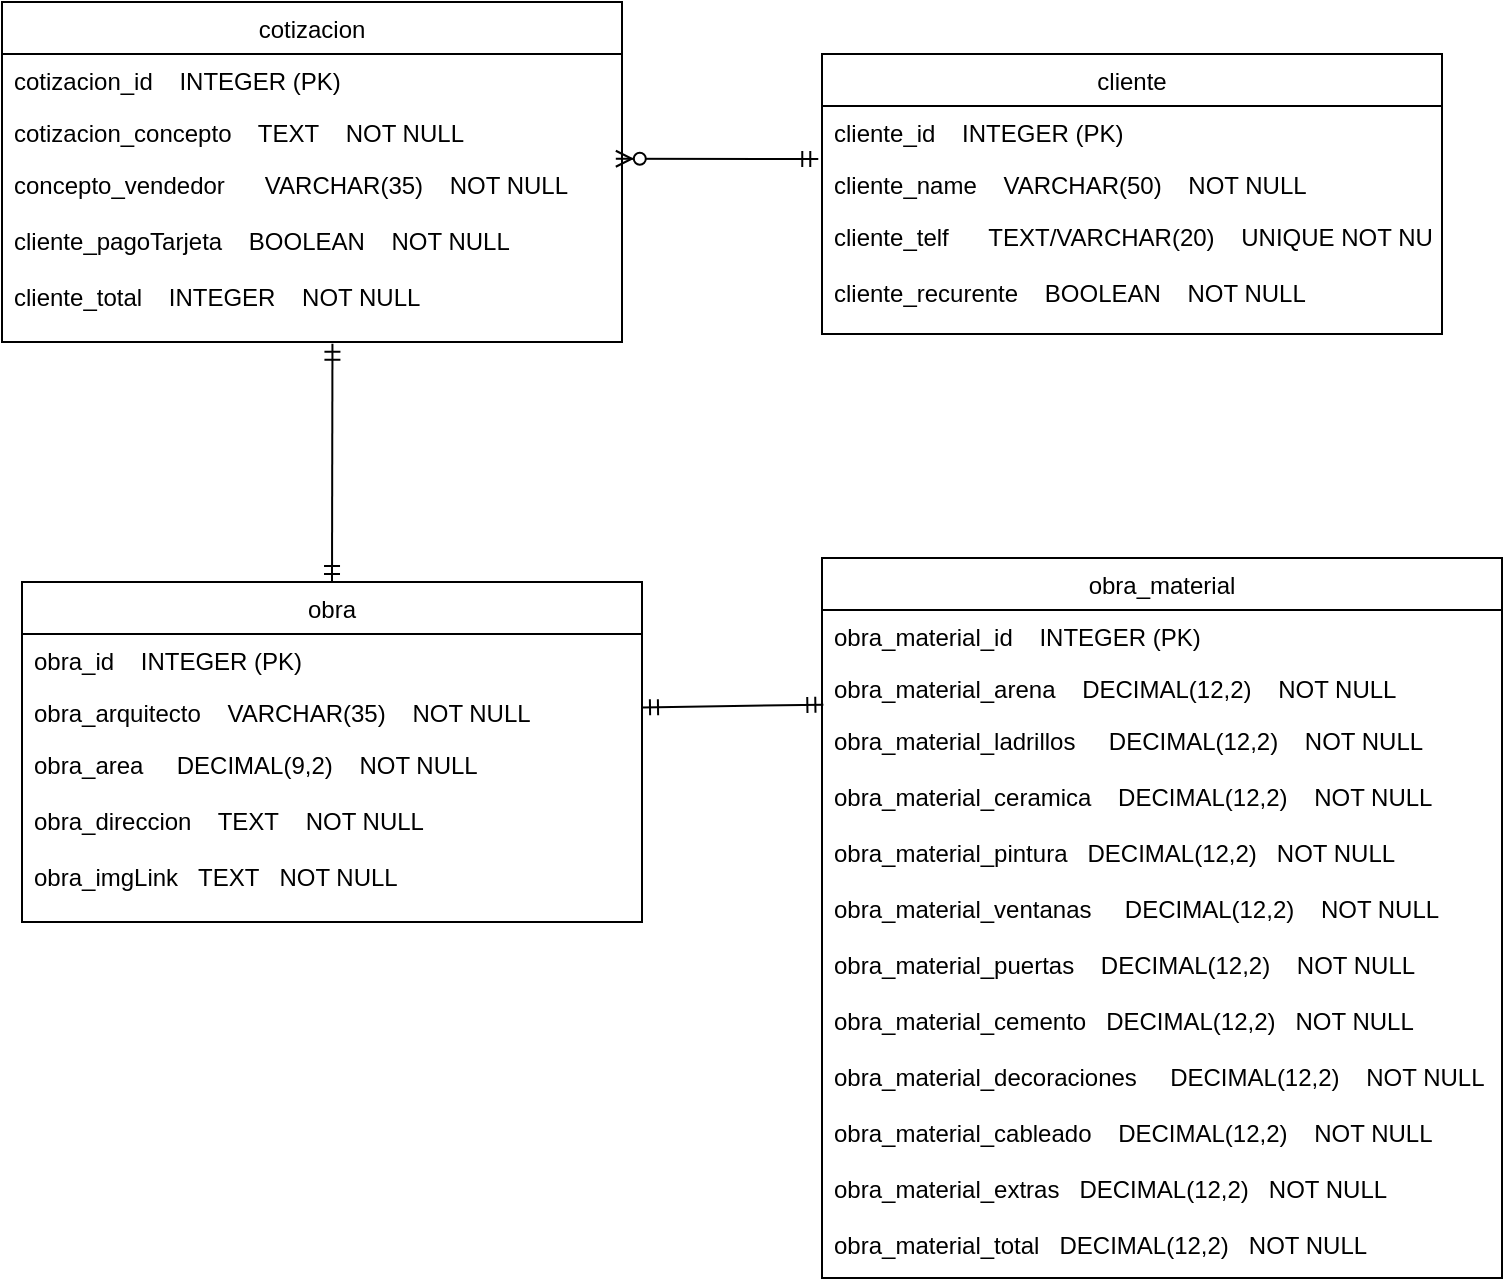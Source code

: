 <mxfile>
    <diagram id="duXvSguw2q8PD_XZzSnz" name="Página-1">
        <mxGraphModel dx="788" dy="494" grid="1" gridSize="10" guides="1" tooltips="1" connect="1" arrows="1" fold="1" page="1" pageScale="1" pageWidth="827" pageHeight="1169" math="0" shadow="0">
            <root>
                <mxCell id="0"/>
                <mxCell id="1" parent="0"/>
                <mxCell id="2" value="cliente" style="swimlane;fontStyle=0;childLayout=stackLayout;horizontal=1;startSize=26;fillColor=none;horizontalStack=0;resizeParent=1;resizeParentMax=0;resizeLast=0;collapsible=1;marginBottom=0;" parent="1" vertex="1">
                    <mxGeometry x="480" y="316" width="310" height="140" as="geometry"/>
                </mxCell>
                <mxCell id="3" value="cliente_id    INTEGER (PK)" style="text;strokeColor=none;fillColor=none;align=left;verticalAlign=top;spacingLeft=4;spacingRight=4;overflow=hidden;rotatable=0;points=[[0,0.5],[1,0.5]];portConstraint=eastwest;" parent="2" vertex="1">
                    <mxGeometry y="26" width="310" height="26" as="geometry"/>
                </mxCell>
                <mxCell id="4" value="cliente_name    VARCHAR(50)    NOT NULL" style="text;strokeColor=none;fillColor=none;align=left;verticalAlign=top;spacingLeft=4;spacingRight=4;overflow=hidden;rotatable=0;points=[[0,0.5],[1,0.5]];portConstraint=eastwest;" parent="2" vertex="1">
                    <mxGeometry y="52" width="310" height="26" as="geometry"/>
                </mxCell>
                <mxCell id="5" value="cliente_telf      TEXT/VARCHAR(20)    UNIQUE NOT NULL&#10;&#10;cliente_recurente    BOOLEAN    NOT NULL&#10;&#10;&#10;" style="text;strokeColor=none;fillColor=none;align=left;verticalAlign=top;spacingLeft=4;spacingRight=4;overflow=hidden;rotatable=0;points=[[0,0.5],[1,0.5]];portConstraint=eastwest;" parent="2" vertex="1">
                    <mxGeometry y="78" width="310" height="62" as="geometry"/>
                </mxCell>
                <mxCell id="19" value="cotizacion" style="swimlane;fontStyle=0;childLayout=stackLayout;horizontal=1;startSize=26;fillColor=none;horizontalStack=0;resizeParent=1;resizeParentMax=0;resizeLast=0;collapsible=1;marginBottom=0;" parent="1" vertex="1">
                    <mxGeometry x="70" y="290" width="310" height="170" as="geometry"/>
                </mxCell>
                <mxCell id="20" value="cotizacion_id    INTEGER (PK)" style="text;strokeColor=none;fillColor=none;align=left;verticalAlign=top;spacingLeft=4;spacingRight=4;overflow=hidden;rotatable=0;points=[[0,0.5],[1,0.5]];portConstraint=eastwest;" parent="19" vertex="1">
                    <mxGeometry y="26" width="310" height="26" as="geometry"/>
                </mxCell>
                <mxCell id="21" value="cotizacion_concepto    TEXT    NOT NULL" style="text;strokeColor=none;fillColor=none;align=left;verticalAlign=top;spacingLeft=4;spacingRight=4;overflow=hidden;rotatable=0;points=[[0,0.5],[1,0.5]];portConstraint=eastwest;" parent="19" vertex="1">
                    <mxGeometry y="52" width="310" height="26" as="geometry"/>
                </mxCell>
                <mxCell id="22" value="concepto_vendedor      VARCHAR(35)    NOT NULL&#10;&#10;cliente_pagoTarjeta    BOOLEAN    NOT NULL&#10;&#10;cliente_total    INTEGER    NOT NULL&#10;&#10;&#10;" style="text;strokeColor=none;fillColor=none;align=left;verticalAlign=top;spacingLeft=4;spacingRight=4;overflow=hidden;rotatable=0;points=[[0,0.5],[1,0.5]];portConstraint=eastwest;" parent="19" vertex="1">
                    <mxGeometry y="78" width="310" height="92" as="geometry"/>
                </mxCell>
                <mxCell id="24" value="obra" style="swimlane;fontStyle=0;childLayout=stackLayout;horizontal=1;startSize=26;fillColor=none;horizontalStack=0;resizeParent=1;resizeParentMax=0;resizeLast=0;collapsible=1;marginBottom=0;" parent="1" vertex="1">
                    <mxGeometry x="80" y="580" width="310" height="170" as="geometry"/>
                </mxCell>
                <mxCell id="25" value="obra_id    INTEGER (PK)    " style="text;strokeColor=none;fillColor=none;align=left;verticalAlign=top;spacingLeft=4;spacingRight=4;overflow=hidden;rotatable=0;points=[[0,0.5],[1,0.5]];portConstraint=eastwest;" parent="24" vertex="1">
                    <mxGeometry y="26" width="310" height="26" as="geometry"/>
                </mxCell>
                <mxCell id="26" value="obra_arquitecto    VARCHAR(35)    NOT NULL" style="text;strokeColor=none;fillColor=none;align=left;verticalAlign=top;spacingLeft=4;spacingRight=4;overflow=hidden;rotatable=0;points=[[0,0.5],[1,0.5]];portConstraint=eastwest;" parent="24" vertex="1">
                    <mxGeometry y="52" width="310" height="26" as="geometry"/>
                </mxCell>
                <mxCell id="27" value="obra_area     DECIMAL(9,2)    NOT NULL&#10;&#10;obra_direccion    TEXT    NOT NULL&#10;&#10;obra_imgLink   TEXT   NOT NULL&#10;&#10;&#10;" style="text;strokeColor=none;fillColor=none;align=left;verticalAlign=top;spacingLeft=4;spacingRight=4;overflow=hidden;rotatable=0;points=[[0,0.5],[1,0.5]];portConstraint=eastwest;" parent="24" vertex="1">
                    <mxGeometry y="78" width="310" height="92" as="geometry"/>
                </mxCell>
                <mxCell id="28" value="obra_material" style="swimlane;fontStyle=0;childLayout=stackLayout;horizontal=1;startSize=26;fillColor=none;horizontalStack=0;resizeParent=1;resizeParentMax=0;resizeLast=0;collapsible=1;marginBottom=0;" parent="1" vertex="1">
                    <mxGeometry x="480" y="568" width="340" height="360" as="geometry"/>
                </mxCell>
                <mxCell id="29" value="obra_material_id    INTEGER (PK)    " style="text;strokeColor=none;fillColor=none;align=left;verticalAlign=top;spacingLeft=4;spacingRight=4;overflow=hidden;rotatable=0;points=[[0,0.5],[1,0.5]];portConstraint=eastwest;" parent="28" vertex="1">
                    <mxGeometry y="26" width="340" height="26" as="geometry"/>
                </mxCell>
                <mxCell id="30" value="obra_material_arena    DECIMAL(12,2)    NOT NULL" style="text;strokeColor=none;fillColor=none;align=left;verticalAlign=top;spacingLeft=4;spacingRight=4;overflow=hidden;rotatable=0;points=[[0,0.5],[1,0.5]];portConstraint=eastwest;" parent="28" vertex="1">
                    <mxGeometry y="52" width="340" height="26" as="geometry"/>
                </mxCell>
                <mxCell id="31" value="obra_material_ladrillos     DECIMAL(12,2)    NOT NULL&#10;&#10;obra_material_ceramica    DECIMAL(12,2)    NOT NULL&#10;&#10;obra_material_pintura   DECIMAL(12,2)   NOT NULL&#10;&#10;obra_material_ventanas     DECIMAL(12,2)    NOT NULL&#10;&#10;obra_material_puertas    DECIMAL(12,2)    NOT NULL&#10;&#10;obra_material_cemento   DECIMAL(12,2)   NOT NULL&#10;&#10;obra_material_decoraciones     DECIMAL(12,2)    NOT NULL&#10;&#10;obra_material_cableado    DECIMAL(12,2)    NOT NULL&#10;&#10;obra_material_extras   DECIMAL(12,2)   NOT NULL&#10;&#10;obra_material_total   DECIMAL(12,2)   NOT NULL&#10;&#10;&#10;&#10;&#10;&#10;" style="text;strokeColor=none;fillColor=none;align=left;verticalAlign=top;spacingLeft=4;spacingRight=4;overflow=hidden;rotatable=0;points=[[0,0.5],[1,0.5]];portConstraint=eastwest;" parent="28" vertex="1">
                    <mxGeometry y="78" width="340" height="282" as="geometry"/>
                </mxCell>
                <mxCell id="34" value="" style="fontSize=12;html=1;endArrow=ERzeroToMany;startArrow=ERmandOne;entryX=0.99;entryY=0.004;entryDx=0;entryDy=0;entryPerimeter=0;exitX=-0.006;exitY=0.019;exitDx=0;exitDy=0;exitPerimeter=0;" parent="1" source="4" target="22" edge="1">
                    <mxGeometry width="100" height="100" relative="1" as="geometry">
                        <mxPoint x="470" y="362" as="sourcePoint"/>
                        <mxPoint x="390" y="365.0" as="targetPoint"/>
                    </mxGeometry>
                </mxCell>
                <mxCell id="35" value="" style="fontSize=12;html=1;endArrow=ERmandOne;startArrow=ERmandOne;entryX=0.5;entryY=0;entryDx=0;entryDy=0;exitX=0.533;exitY=1.009;exitDx=0;exitDy=0;exitPerimeter=0;" parent="1" source="22" target="24" edge="1">
                    <mxGeometry width="100" height="100" relative="1" as="geometry">
                        <mxPoint x="420" y="560" as="sourcePoint"/>
                        <mxPoint x="520" y="460" as="targetPoint"/>
                    </mxGeometry>
                </mxCell>
                <mxCell id="36" value="" style="fontSize=12;html=1;endArrow=ERmandOne;startArrow=ERmandOne;exitX=0.002;exitY=0.821;exitDx=0;exitDy=0;exitPerimeter=0;" parent="1" source="30" target="26" edge="1">
                    <mxGeometry width="100" height="100" relative="1" as="geometry">
                        <mxPoint x="245.23" y="470.828" as="sourcePoint"/>
                        <mxPoint x="245" y="590" as="targetPoint"/>
                    </mxGeometry>
                </mxCell>
            </root>
        </mxGraphModel>
    </diagram>
</mxfile>